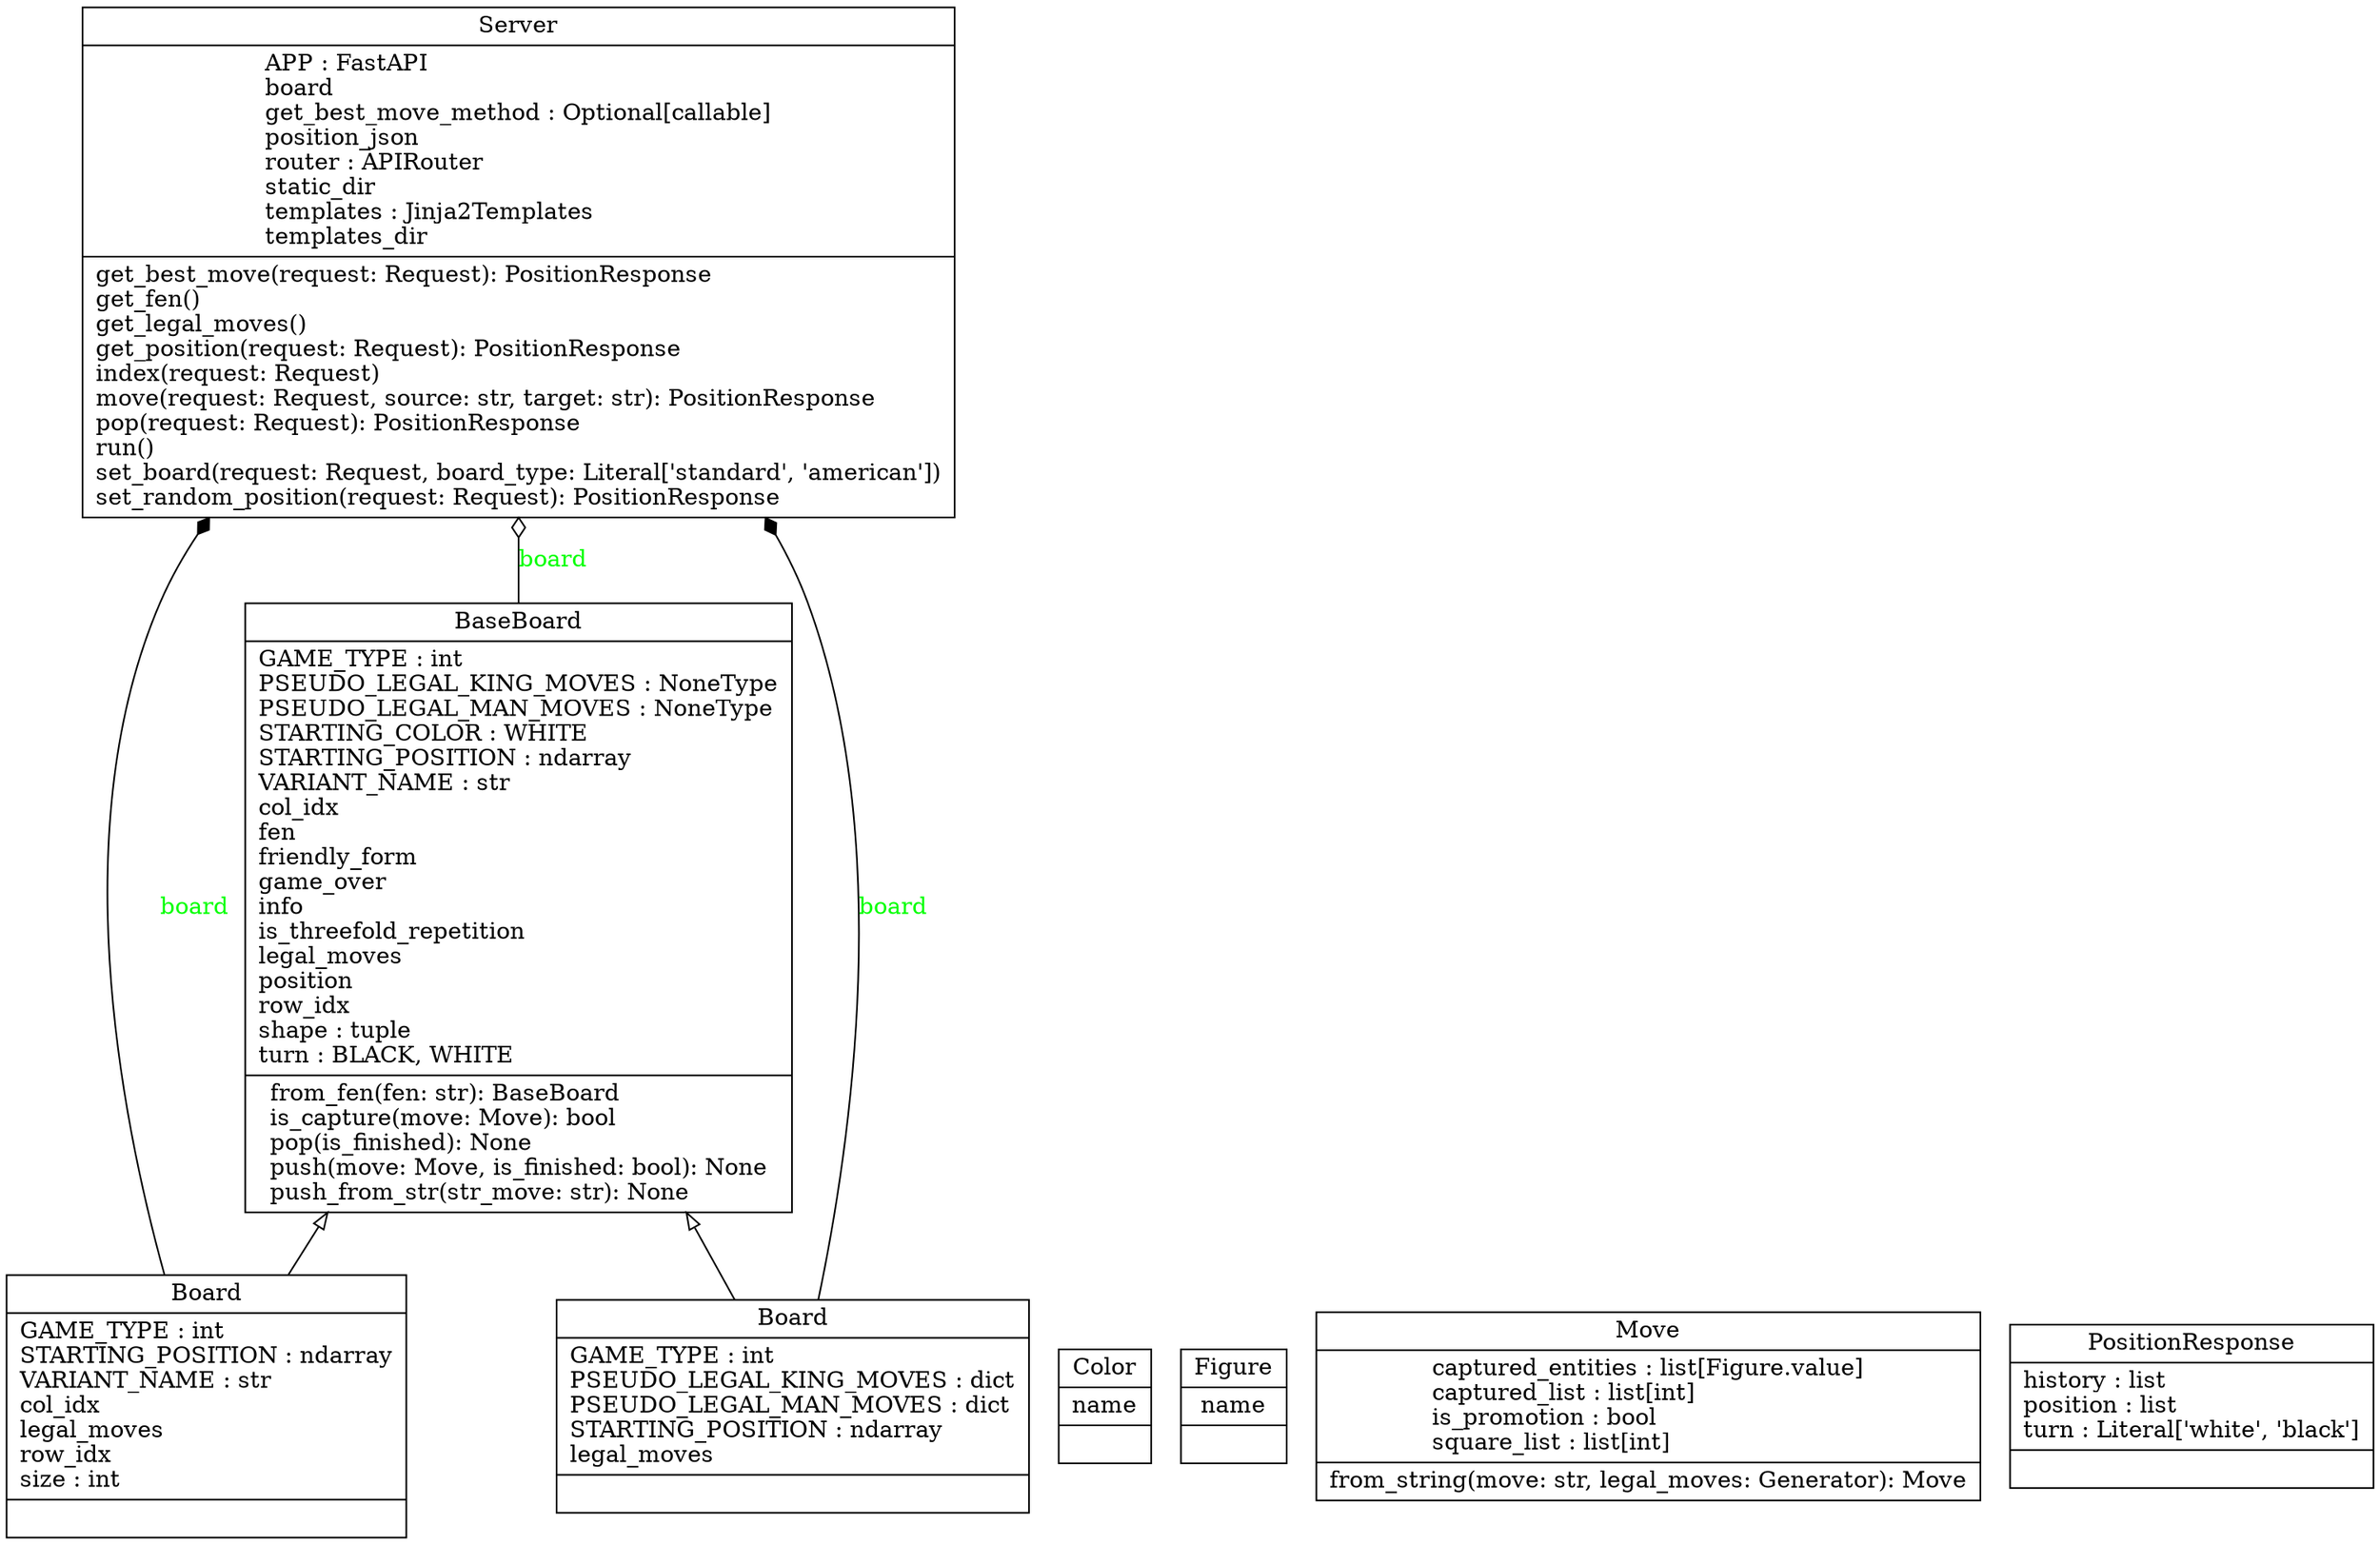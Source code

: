 digraph "classes" {
rankdir=BT
charset="utf-8"
"draughts.base.BaseBoard" [color="black", fontcolor="black", label=<{BaseBoard|GAME_TYPE : int<br ALIGN="LEFT"/>PSEUDO_LEGAL_KING_MOVES : NoneType<br ALIGN="LEFT"/>PSEUDO_LEGAL_MAN_MOVES : NoneType<br ALIGN="LEFT"/>STARTING_COLOR : WHITE<br ALIGN="LEFT"/>STARTING_POSITION : ndarray<br ALIGN="LEFT"/>VARIANT_NAME : str<br ALIGN="LEFT"/>col_idx<br ALIGN="LEFT"/>fen<br ALIGN="LEFT"/>friendly_form<br ALIGN="LEFT"/>game_over<br ALIGN="LEFT"/>info<br ALIGN="LEFT"/>is_threefold_repetition<br ALIGN="LEFT"/>legal_moves<br ALIGN="LEFT"/>position<br ALIGN="LEFT"/>row_idx<br ALIGN="LEFT"/>shape : tuple<br ALIGN="LEFT"/>turn : BLACK, WHITE<br ALIGN="LEFT"/>|from_fen(fen: str): BaseBoard<br ALIGN="LEFT"/>is_capture(move: Move): bool<br ALIGN="LEFT"/>pop(is_finished): None<br ALIGN="LEFT"/>push(move: Move, is_finished: bool): None<br ALIGN="LEFT"/>push_from_str(str_move: str): None<br ALIGN="LEFT"/>}>, shape="record", style="solid"];
"draughts.american.Board" [color="black", fontcolor="black", label=<{Board|GAME_TYPE : int<br ALIGN="LEFT"/>STARTING_POSITION : ndarray<br ALIGN="LEFT"/>VARIANT_NAME : str<br ALIGN="LEFT"/>col_idx<br ALIGN="LEFT"/>legal_moves<br ALIGN="LEFT"/>row_idx<br ALIGN="LEFT"/>size : int<br ALIGN="LEFT"/>|}>, shape="record", style="solid"];
"draughts.standard.Board" [color="black", fontcolor="black", label=<{Board|GAME_TYPE : int<br ALIGN="LEFT"/>PSEUDO_LEGAL_KING_MOVES : dict<br ALIGN="LEFT"/>PSEUDO_LEGAL_MAN_MOVES : dict<br ALIGN="LEFT"/>STARTING_POSITION : ndarray<br ALIGN="LEFT"/>legal_moves<br ALIGN="LEFT"/>|}>, shape="record", style="solid"];
"draughts.models.Color" [color="black", fontcolor="black", label=<{Color|name<br ALIGN="LEFT"/>|}>, shape="record", style="solid"];
"draughts.models.Figure" [color="black", fontcolor="black", label=<{Figure|name<br ALIGN="LEFT"/>|}>, shape="record", style="solid"];
"draughts.move.Move" [color="black", fontcolor="black", label=<{Move|captured_entities : list[Figure.value]<br ALIGN="LEFT"/>captured_list : list[int]<br ALIGN="LEFT"/>is_promotion : bool<br ALIGN="LEFT"/>square_list : list[int]<br ALIGN="LEFT"/>|from_string(move: str, legal_moves: Generator): Move<br ALIGN="LEFT"/>}>, shape="record", style="solid"];
"draughts.server.PositionResponse" [color="black", fontcolor="black", label=<{PositionResponse|history : list<br ALIGN="LEFT"/>position : list<br ALIGN="LEFT"/>turn : Literal['white', 'black']<br ALIGN="LEFT"/>|}>, shape="record", style="solid"];
"draughts.server.Server" [color="black", fontcolor="black", label=<{Server|APP : FastAPI<br ALIGN="LEFT"/>board<br ALIGN="LEFT"/>get_best_move_method : Optional[callable]<br ALIGN="LEFT"/>position_json<br ALIGN="LEFT"/>router : APIRouter<br ALIGN="LEFT"/>static_dir<br ALIGN="LEFT"/>templates : Jinja2Templates<br ALIGN="LEFT"/>templates_dir<br ALIGN="LEFT"/>|get_best_move(request: Request): PositionResponse<br ALIGN="LEFT"/>get_fen()<br ALIGN="LEFT"/>get_legal_moves()<br ALIGN="LEFT"/>get_position(request: Request): PositionResponse<br ALIGN="LEFT"/>index(request: Request)<br ALIGN="LEFT"/>move(request: Request, source: str, target: str): PositionResponse<br ALIGN="LEFT"/>pop(request: Request): PositionResponse<br ALIGN="LEFT"/>run()<br ALIGN="LEFT"/>set_board(request: Request, board_type: Literal['standard', 'american'])<br ALIGN="LEFT"/>set_random_position(request: Request): PositionResponse<br ALIGN="LEFT"/>}>, shape="record", style="solid"];
"draughts.american.Board" -> "draughts.base.BaseBoard" [arrowhead="empty", arrowtail="none"];
"draughts.standard.Board" -> "draughts.base.BaseBoard" [arrowhead="empty", arrowtail="none"];
"draughts.american.Board" -> "draughts.server.Server" [arrowhead="diamond", arrowtail="none", fontcolor="green", label="board", style="solid"];
"draughts.standard.Board" -> "draughts.server.Server" [arrowhead="diamond", arrowtail="none", fontcolor="green", label="board", style="solid"];
"draughts.base.BaseBoard" -> "draughts.server.Server" [arrowhead="odiamond", arrowtail="none", fontcolor="green", label="board", style="solid"];
}